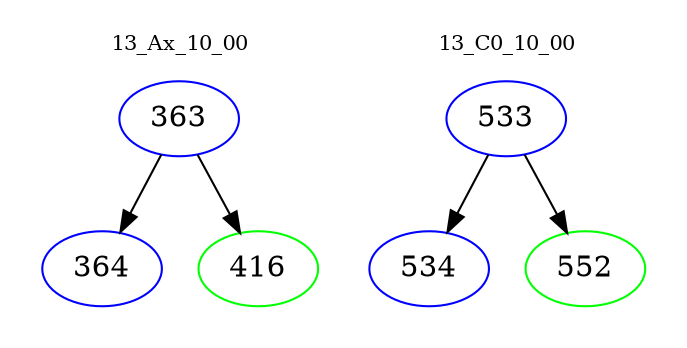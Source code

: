 digraph{
subgraph cluster_0 {
color = white
label = "13_Ax_10_00";
fontsize=10;
T0_363 [label="363", color="blue"]
T0_363 -> T0_364 [color="black"]
T0_364 [label="364", color="blue"]
T0_363 -> T0_416 [color="black"]
T0_416 [label="416", color="green"]
}
subgraph cluster_1 {
color = white
label = "13_C0_10_00";
fontsize=10;
T1_533 [label="533", color="blue"]
T1_533 -> T1_534 [color="black"]
T1_534 [label="534", color="blue"]
T1_533 -> T1_552 [color="black"]
T1_552 [label="552", color="green"]
}
}
